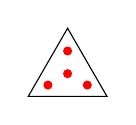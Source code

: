 \coordinate (b1) at (0.000,0.000);
\coordinate (b2) at (1.000,0.000);
\coordinate (b3) at (0.500,0.866);
\draw (b1) -- (b2) -- (b3) --cycle;
\draw[fill,red] (barycentric cs:b1=0.167,b2=0.167,b3=0.667) circle (0.5mm);
\draw[fill,red] (barycentric cs:b1=0.667,b2=0.167,b3=0.167) circle (0.5mm);
\draw[fill,red] (barycentric cs:b1=0.333,b2=0.333,b3=0.333) circle (0.5mm);
\draw[fill,red] (barycentric cs:b1=0.167,b2=0.667,b3=0.167) circle (0.5mm);
